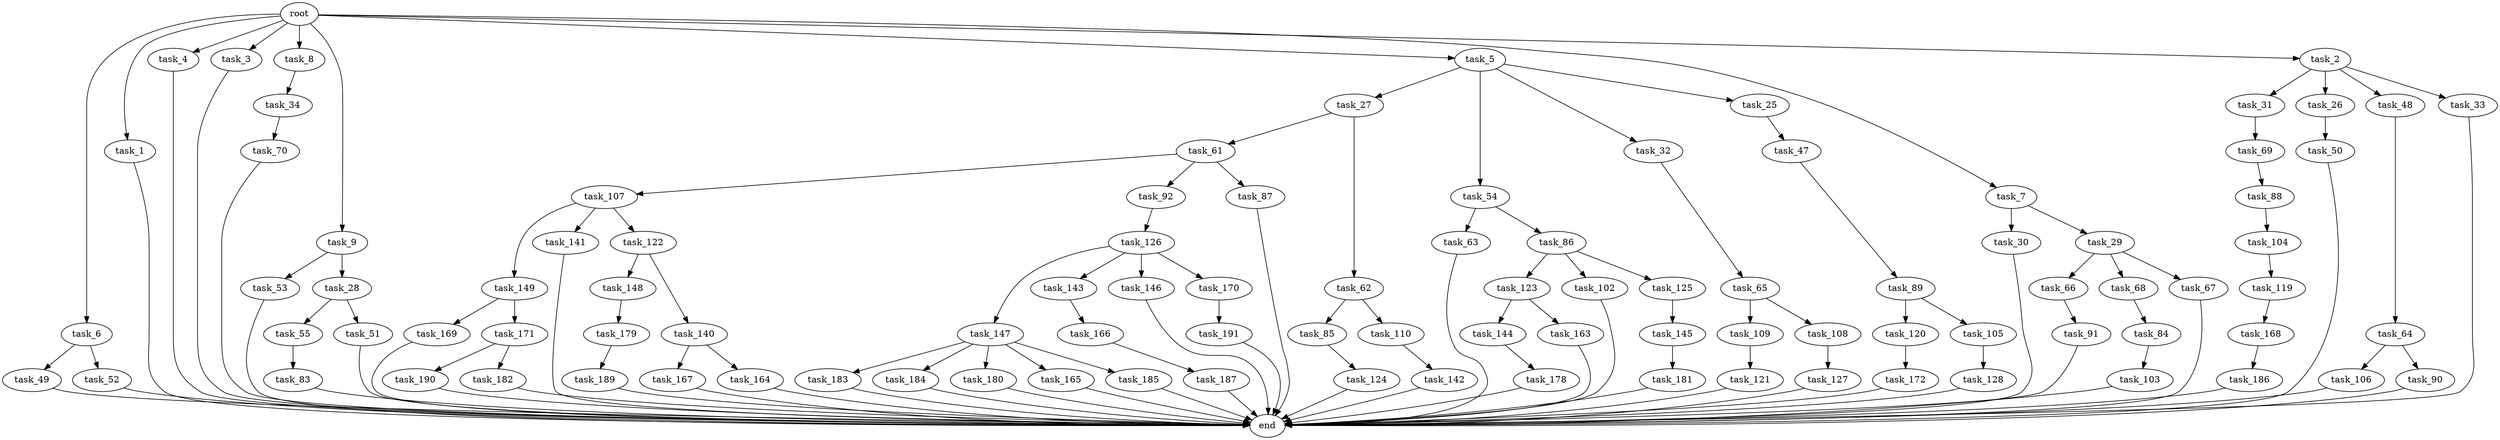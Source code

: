 digraph G {
  task_6 [size="1.024000"];
  task_169 [size="309237645.312000"];
  task_91 [size="137438953.472000"];
  task_187 [size="695784701.952000"];
  task_123 [size="34359738.368000"];
  task_66 [size="34359738.368000"];
  task_1 [size="1.024000"];
  task_68 [size="34359738.368000"];
  task_119 [size="420906795.008000"];
  task_190 [size="858993459.200000"];
  task_149 [size="549755813.888000"];
  task_65 [size="137438953.472000"];
  task_83 [size="34359738.368000"];
  root [size="0.000000"];
  task_63 [size="549755813.888000"];
  task_179 [size="34359738.368000"];
  task_144 [size="309237645.312000"];
  task_148 [size="549755813.888000"];
  task_4 [size="1.024000"];
  task_3 [size="1.024000"];
  task_86 [size="549755813.888000"];
  task_147 [size="420906795.008000"];
  task_189 [size="77309411.328000"];
  task_84 [size="549755813.888000"];
  task_183 [size="137438953.472000"];
  task_178 [size="34359738.368000"];
  task_182 [size="858993459.200000"];
  task_8 [size="1.024000"];
  task_120 [size="549755813.888000"];
  task_9 [size="1.024000"];
  task_184 [size="137438953.472000"];
  task_27 [size="309237645.312000"];
  task_109 [size="858993459.200000"];
  task_5 [size="1.024000"];
  task_166 [size="214748364.800000"];
  task_107 [size="309237645.312000"];
  task_49 [size="420906795.008000"];
  task_145 [size="137438953.472000"];
  task_128 [size="77309411.328000"];
  task_54 [size="309237645.312000"];
  task_32 [size="309237645.312000"];
  task_172 [size="309237645.312000"];
  task_92 [size="309237645.312000"];
  task_168 [size="549755813.888000"];
  task_88 [size="695784701.952000"];
  task_167 [size="309237645.312000"];
  task_55 [size="34359738.368000"];
  task_7 [size="1.024000"];
  task_53 [size="77309411.328000"];
  task_25 [size="309237645.312000"];
  task_126 [size="214748364.800000"];
  task_51 [size="34359738.368000"];
  task_31 [size="137438953.472000"];
  task_186 [size="549755813.888000"];
  task_28 [size="77309411.328000"];
  task_142 [size="695784701.952000"];
  task_85 [size="309237645.312000"];
  task_180 [size="137438953.472000"];
  task_121 [size="549755813.888000"];
  task_141 [size="549755813.888000"];
  task_26 [size="137438953.472000"];
  task_143 [size="420906795.008000"];
  task_2 [size="1.024000"];
  task_106 [size="549755813.888000"];
  task_105 [size="549755813.888000"];
  task_61 [size="214748364.800000"];
  task_52 [size="420906795.008000"];
  task_87 [size="309237645.312000"];
  task_50 [size="858993459.200000"];
  task_122 [size="549755813.888000"];
  task_104 [size="309237645.312000"];
  task_103 [size="77309411.328000"];
  task_127 [size="34359738.368000"];
  task_70 [size="858993459.200000"];
  task_165 [size="137438953.472000"];
  task_30 [size="695784701.952000"];
  task_67 [size="34359738.368000"];
  task_48 [size="137438953.472000"];
  task_164 [size="309237645.312000"];
  task_185 [size="137438953.472000"];
  task_191 [size="309237645.312000"];
  task_62 [size="214748364.800000"];
  task_64 [size="420906795.008000"];
  task_163 [size="309237645.312000"];
  task_29 [size="695784701.952000"];
  task_102 [size="34359738.368000"];
  task_181 [size="34359738.368000"];
  task_33 [size="137438953.472000"];
  task_47 [size="695784701.952000"];
  task_69 [size="214748364.800000"];
  task_140 [size="549755813.888000"];
  task_108 [size="858993459.200000"];
  end [size="0.000000"];
  task_89 [size="695784701.952000"];
  task_146 [size="420906795.008000"];
  task_170 [size="420906795.008000"];
  task_34 [size="549755813.888000"];
  task_110 [size="309237645.312000"];
  task_124 [size="214748364.800000"];
  task_125 [size="34359738.368000"];
  task_171 [size="309237645.312000"];
  task_90 [size="549755813.888000"];

  task_6 -> task_52 [size="411041792.000000"];
  task_6 -> task_49 [size="411041792.000000"];
  task_169 -> end [size="1.000000"];
  task_91 -> end [size="1.000000"];
  task_187 -> end [size="1.000000"];
  task_123 -> task_144 [size="301989888.000000"];
  task_123 -> task_163 [size="301989888.000000"];
  task_66 -> task_91 [size="134217728.000000"];
  task_1 -> end [size="1.000000"];
  task_68 -> task_84 [size="536870912.000000"];
  task_119 -> task_168 [size="536870912.000000"];
  task_190 -> end [size="1.000000"];
  task_149 -> task_169 [size="301989888.000000"];
  task_149 -> task_171 [size="301989888.000000"];
  task_65 -> task_108 [size="838860800.000000"];
  task_65 -> task_109 [size="838860800.000000"];
  task_83 -> end [size="1.000000"];
  root -> task_2 [size="1.000000"];
  root -> task_6 [size="1.000000"];
  root -> task_7 [size="1.000000"];
  root -> task_4 [size="1.000000"];
  root -> task_3 [size="1.000000"];
  root -> task_5 [size="1.000000"];
  root -> task_1 [size="1.000000"];
  root -> task_8 [size="1.000000"];
  root -> task_9 [size="1.000000"];
  task_63 -> end [size="1.000000"];
  task_179 -> task_189 [size="75497472.000000"];
  task_144 -> task_178 [size="33554432.000000"];
  task_148 -> task_179 [size="33554432.000000"];
  task_4 -> end [size="1.000000"];
  task_3 -> end [size="1.000000"];
  task_86 -> task_102 [size="33554432.000000"];
  task_86 -> task_125 [size="33554432.000000"];
  task_86 -> task_123 [size="33554432.000000"];
  task_147 -> task_165 [size="134217728.000000"];
  task_147 -> task_180 [size="134217728.000000"];
  task_147 -> task_183 [size="134217728.000000"];
  task_147 -> task_185 [size="134217728.000000"];
  task_147 -> task_184 [size="134217728.000000"];
  task_189 -> end [size="1.000000"];
  task_84 -> task_103 [size="75497472.000000"];
  task_183 -> end [size="1.000000"];
  task_178 -> end [size="1.000000"];
  task_182 -> end [size="1.000000"];
  task_8 -> task_34 [size="536870912.000000"];
  task_120 -> task_172 [size="301989888.000000"];
  task_9 -> task_53 [size="75497472.000000"];
  task_9 -> task_28 [size="75497472.000000"];
  task_184 -> end [size="1.000000"];
  task_27 -> task_62 [size="209715200.000000"];
  task_27 -> task_61 [size="209715200.000000"];
  task_109 -> task_121 [size="536870912.000000"];
  task_5 -> task_27 [size="301989888.000000"];
  task_5 -> task_25 [size="301989888.000000"];
  task_5 -> task_32 [size="301989888.000000"];
  task_5 -> task_54 [size="301989888.000000"];
  task_166 -> task_187 [size="679477248.000000"];
  task_107 -> task_122 [size="536870912.000000"];
  task_107 -> task_149 [size="536870912.000000"];
  task_107 -> task_141 [size="536870912.000000"];
  task_49 -> end [size="1.000000"];
  task_145 -> task_181 [size="33554432.000000"];
  task_128 -> end [size="1.000000"];
  task_54 -> task_86 [size="536870912.000000"];
  task_54 -> task_63 [size="536870912.000000"];
  task_32 -> task_65 [size="134217728.000000"];
  task_172 -> end [size="1.000000"];
  task_92 -> task_126 [size="209715200.000000"];
  task_168 -> task_186 [size="536870912.000000"];
  task_88 -> task_104 [size="301989888.000000"];
  task_167 -> end [size="1.000000"];
  task_55 -> task_83 [size="33554432.000000"];
  task_7 -> task_29 [size="679477248.000000"];
  task_7 -> task_30 [size="679477248.000000"];
  task_53 -> end [size="1.000000"];
  task_25 -> task_47 [size="679477248.000000"];
  task_126 -> task_143 [size="411041792.000000"];
  task_126 -> task_170 [size="411041792.000000"];
  task_126 -> task_147 [size="411041792.000000"];
  task_126 -> task_146 [size="411041792.000000"];
  task_51 -> end [size="1.000000"];
  task_31 -> task_69 [size="209715200.000000"];
  task_186 -> end [size="1.000000"];
  task_28 -> task_55 [size="33554432.000000"];
  task_28 -> task_51 [size="33554432.000000"];
  task_142 -> end [size="1.000000"];
  task_85 -> task_124 [size="209715200.000000"];
  task_180 -> end [size="1.000000"];
  task_121 -> end [size="1.000000"];
  task_141 -> end [size="1.000000"];
  task_26 -> task_50 [size="838860800.000000"];
  task_143 -> task_166 [size="209715200.000000"];
  task_2 -> task_31 [size="134217728.000000"];
  task_2 -> task_26 [size="134217728.000000"];
  task_2 -> task_33 [size="134217728.000000"];
  task_2 -> task_48 [size="134217728.000000"];
  task_106 -> end [size="1.000000"];
  task_105 -> task_128 [size="75497472.000000"];
  task_61 -> task_87 [size="301989888.000000"];
  task_61 -> task_92 [size="301989888.000000"];
  task_61 -> task_107 [size="301989888.000000"];
  task_52 -> end [size="1.000000"];
  task_87 -> end [size="1.000000"];
  task_50 -> end [size="1.000000"];
  task_122 -> task_148 [size="536870912.000000"];
  task_122 -> task_140 [size="536870912.000000"];
  task_104 -> task_119 [size="411041792.000000"];
  task_103 -> end [size="1.000000"];
  task_127 -> end [size="1.000000"];
  task_70 -> end [size="1.000000"];
  task_165 -> end [size="1.000000"];
  task_30 -> end [size="1.000000"];
  task_67 -> end [size="1.000000"];
  task_48 -> task_64 [size="411041792.000000"];
  task_164 -> end [size="1.000000"];
  task_185 -> end [size="1.000000"];
  task_191 -> end [size="1.000000"];
  task_62 -> task_85 [size="301989888.000000"];
  task_62 -> task_110 [size="301989888.000000"];
  task_64 -> task_106 [size="536870912.000000"];
  task_64 -> task_90 [size="536870912.000000"];
  task_163 -> end [size="1.000000"];
  task_29 -> task_67 [size="33554432.000000"];
  task_29 -> task_66 [size="33554432.000000"];
  task_29 -> task_68 [size="33554432.000000"];
  task_102 -> end [size="1.000000"];
  task_181 -> end [size="1.000000"];
  task_33 -> end [size="1.000000"];
  task_47 -> task_89 [size="679477248.000000"];
  task_69 -> task_88 [size="679477248.000000"];
  task_140 -> task_164 [size="301989888.000000"];
  task_140 -> task_167 [size="301989888.000000"];
  task_108 -> task_127 [size="33554432.000000"];
  task_89 -> task_105 [size="536870912.000000"];
  task_89 -> task_120 [size="536870912.000000"];
  task_146 -> end [size="1.000000"];
  task_170 -> task_191 [size="301989888.000000"];
  task_34 -> task_70 [size="838860800.000000"];
  task_110 -> task_142 [size="679477248.000000"];
  task_124 -> end [size="1.000000"];
  task_125 -> task_145 [size="134217728.000000"];
  task_171 -> task_190 [size="838860800.000000"];
  task_171 -> task_182 [size="838860800.000000"];
  task_90 -> end [size="1.000000"];
}
